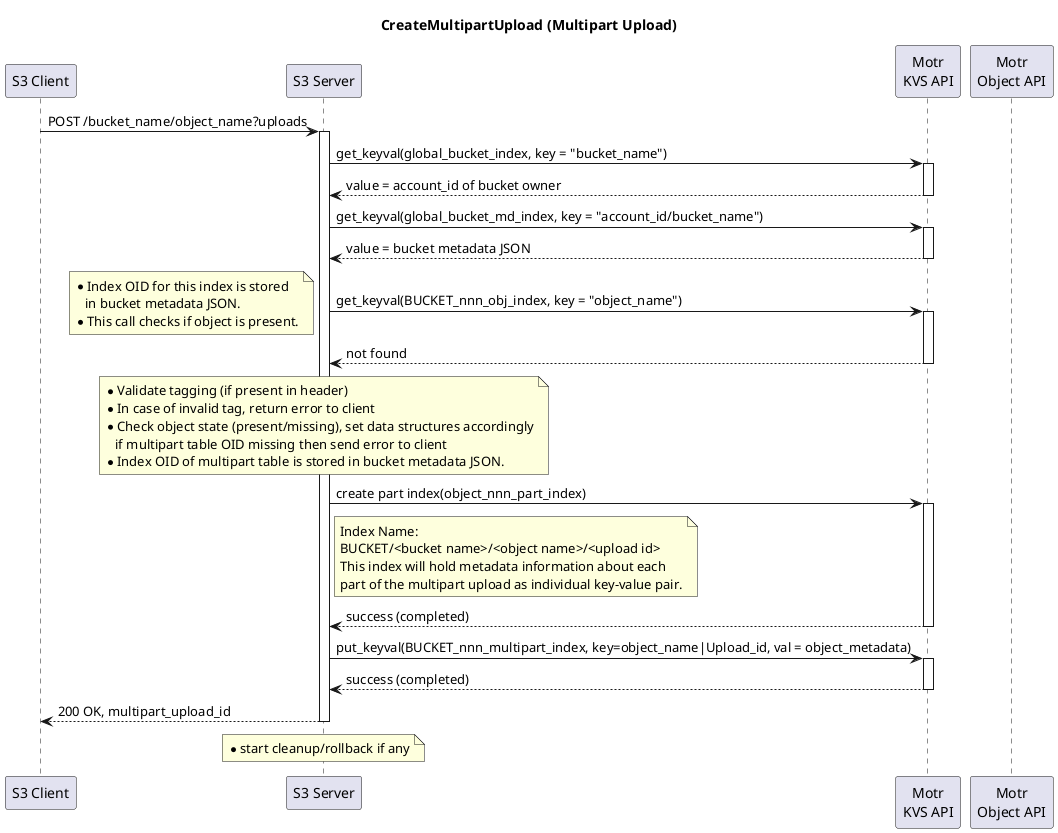 @startuml

title CreateMultipartUpload (Multipart Upload)

participant "S3 Client" as client
participant "S3 Server" as server
participant "Motr\nKVS API" as kvs
participant "Motr\nObject API" as object

autoactivate on


client -> server: POST /bucket_name/object_name?uploads

server -> kvs: get_keyval(global_bucket_index, key = "bucket_name")
kvs --> server: value = account_id of bucket owner

server -> kvs: get_keyval(global_bucket_md_index, key = "account_id/bucket_name")
kvs --> server: value = bucket metadata JSON

server -> kvs: get_keyval(BUCKET_nnn_obj_index, key = "object_name")
note left
   * Index OID for this index is stored
      in bucket metadata JSON.
   * This call checks if object is present.
end note
kvs --> server: not found
note over server
   * Validate tagging (if present in header)
   * In case of invalid tag, return error to client
   * Check object state (present/missing), set data structures accordingly 
      if multipart table OID missing then send error to client
   * Index OID of multipart table is stored in bucket metadata JSON.
end note

server -> kvs: create part index(object_nnn_part_index)
note right of server
  Index Name:
  BUCKET/<bucket name>/<object name>/<upload id>
  This index will hold metadata information about each
  part of the multipart upload as individual key-value pair.
end note
kvs --> server: success (completed)

server -> kvs: put_keyval(BUCKET_nnn_multipart_index, key=object_name|Upload_id, val = object_metadata)
kvs --> server: success (completed)

server --> client: 200 OK, multipart_upload_id
note over server
   *start cleanup/rollback if any
end note
@enduml
